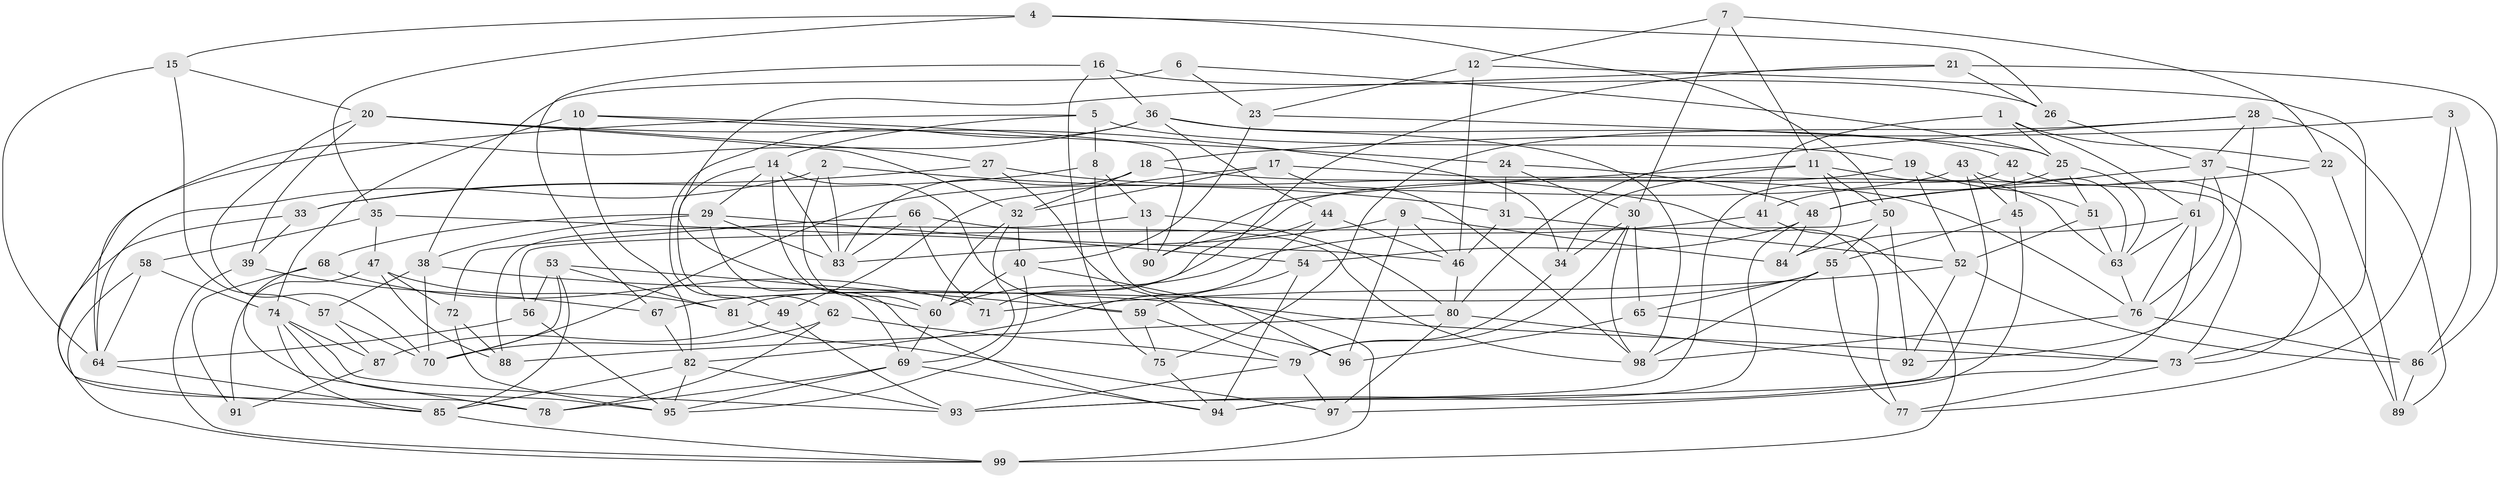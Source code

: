 // original degree distribution, {4: 1.0}
// Generated by graph-tools (version 1.1) at 2025/38/03/04/25 23:38:19]
// undirected, 99 vertices, 232 edges
graph export_dot {
  node [color=gray90,style=filled];
  1;
  2;
  3;
  4;
  5;
  6;
  7;
  8;
  9;
  10;
  11;
  12;
  13;
  14;
  15;
  16;
  17;
  18;
  19;
  20;
  21;
  22;
  23;
  24;
  25;
  26;
  27;
  28;
  29;
  30;
  31;
  32;
  33;
  34;
  35;
  36;
  37;
  38;
  39;
  40;
  41;
  42;
  43;
  44;
  45;
  46;
  47;
  48;
  49;
  50;
  51;
  52;
  53;
  54;
  55;
  56;
  57;
  58;
  59;
  60;
  61;
  62;
  63;
  64;
  65;
  66;
  67;
  68;
  69;
  70;
  71;
  72;
  73;
  74;
  75;
  76;
  77;
  78;
  79;
  80;
  81;
  82;
  83;
  84;
  85;
  86;
  87;
  88;
  89;
  90;
  91;
  92;
  93;
  94;
  95;
  96;
  97;
  98;
  99;
  1 -- 22 [weight=1.0];
  1 -- 25 [weight=1.0];
  1 -- 41 [weight=1.0];
  1 -- 61 [weight=1.0];
  2 -- 31 [weight=1.0];
  2 -- 60 [weight=1.0];
  2 -- 64 [weight=1.0];
  2 -- 83 [weight=1.0];
  3 -- 18 [weight=1.0];
  3 -- 77 [weight=1.0];
  3 -- 86 [weight=2.0];
  4 -- 15 [weight=1.0];
  4 -- 26 [weight=1.0];
  4 -- 35 [weight=1.0];
  4 -- 50 [weight=1.0];
  5 -- 8 [weight=1.0];
  5 -- 14 [weight=1.0];
  5 -- 19 [weight=1.0];
  5 -- 64 [weight=1.0];
  6 -- 23 [weight=1.0];
  6 -- 25 [weight=1.0];
  6 -- 38 [weight=2.0];
  7 -- 11 [weight=1.0];
  7 -- 12 [weight=1.0];
  7 -- 22 [weight=1.0];
  7 -- 30 [weight=1.0];
  8 -- 13 [weight=1.0];
  8 -- 33 [weight=1.0];
  8 -- 96 [weight=1.0];
  9 -- 46 [weight=1.0];
  9 -- 83 [weight=1.0];
  9 -- 84 [weight=1.0];
  9 -- 96 [weight=1.0];
  10 -- 24 [weight=1.0];
  10 -- 74 [weight=1.0];
  10 -- 82 [weight=1.0];
  10 -- 90 [weight=1.0];
  11 -- 34 [weight=1.0];
  11 -- 50 [weight=1.0];
  11 -- 63 [weight=1.0];
  11 -- 84 [weight=1.0];
  11 -- 90 [weight=1.0];
  12 -- 23 [weight=1.0];
  12 -- 46 [weight=1.0];
  12 -- 73 [weight=1.0];
  13 -- 80 [weight=1.0];
  13 -- 88 [weight=1.0];
  13 -- 90 [weight=1.0];
  14 -- 29 [weight=1.0];
  14 -- 59 [weight=1.0];
  14 -- 62 [weight=1.0];
  14 -- 83 [weight=1.0];
  14 -- 94 [weight=1.0];
  15 -- 20 [weight=1.0];
  15 -- 57 [weight=1.0];
  15 -- 64 [weight=1.0];
  16 -- 26 [weight=1.0];
  16 -- 36 [weight=1.0];
  16 -- 67 [weight=1.0];
  16 -- 75 [weight=1.0];
  17 -- 32 [weight=1.0];
  17 -- 49 [weight=1.0];
  17 -- 73 [weight=1.0];
  17 -- 98 [weight=1.0];
  18 -- 32 [weight=1.0];
  18 -- 76 [weight=1.0];
  18 -- 83 [weight=1.0];
  19 -- 51 [weight=1.0];
  19 -- 52 [weight=1.0];
  19 -- 90 [weight=1.0];
  20 -- 27 [weight=1.0];
  20 -- 32 [weight=1.0];
  20 -- 34 [weight=1.0];
  20 -- 39 [weight=1.0];
  20 -- 70 [weight=1.0];
  21 -- 26 [weight=1.0];
  21 -- 60 [weight=1.0];
  21 -- 71 [weight=1.0];
  21 -- 86 [weight=1.0];
  22 -- 48 [weight=1.0];
  22 -- 89 [weight=1.0];
  23 -- 25 [weight=1.0];
  23 -- 40 [weight=1.0];
  24 -- 30 [weight=1.0];
  24 -- 31 [weight=1.0];
  24 -- 48 [weight=1.0];
  25 -- 41 [weight=1.0];
  25 -- 51 [weight=1.0];
  25 -- 63 [weight=1.0];
  26 -- 37 [weight=1.0];
  27 -- 33 [weight=1.0];
  27 -- 77 [weight=1.0];
  27 -- 96 [weight=1.0];
  28 -- 37 [weight=1.0];
  28 -- 75 [weight=1.0];
  28 -- 80 [weight=1.0];
  28 -- 89 [weight=1.0];
  28 -- 92 [weight=2.0];
  29 -- 38 [weight=1.0];
  29 -- 54 [weight=1.0];
  29 -- 68 [weight=1.0];
  29 -- 69 [weight=1.0];
  29 -- 83 [weight=1.0];
  30 -- 34 [weight=1.0];
  30 -- 65 [weight=1.0];
  30 -- 79 [weight=1.0];
  30 -- 98 [weight=1.0];
  31 -- 46 [weight=1.0];
  31 -- 52 [weight=1.0];
  32 -- 40 [weight=1.0];
  32 -- 60 [weight=1.0];
  32 -- 69 [weight=1.0];
  33 -- 39 [weight=1.0];
  33 -- 85 [weight=1.0];
  34 -- 79 [weight=1.0];
  35 -- 46 [weight=1.0];
  35 -- 47 [weight=1.0];
  35 -- 58 [weight=1.0];
  36 -- 42 [weight=1.0];
  36 -- 44 [weight=1.0];
  36 -- 49 [weight=1.0];
  36 -- 78 [weight=1.0];
  36 -- 98 [weight=1.0];
  37 -- 48 [weight=1.0];
  37 -- 61 [weight=1.0];
  37 -- 73 [weight=1.0];
  37 -- 76 [weight=1.0];
  38 -- 57 [weight=1.0];
  38 -- 70 [weight=1.0];
  38 -- 73 [weight=1.0];
  39 -- 67 [weight=1.0];
  39 -- 99 [weight=1.0];
  40 -- 60 [weight=1.0];
  40 -- 95 [weight=1.0];
  40 -- 99 [weight=2.0];
  41 -- 60 [weight=1.0];
  41 -- 99 [weight=1.0];
  42 -- 45 [weight=1.0];
  42 -- 89 [weight=1.0];
  42 -- 94 [weight=1.0];
  43 -- 45 [weight=1.0];
  43 -- 63 [weight=1.0];
  43 -- 70 [weight=1.0];
  43 -- 93 [weight=1.0];
  44 -- 46 [weight=1.0];
  44 -- 81 [weight=1.0];
  44 -- 82 [weight=1.0];
  45 -- 55 [weight=1.0];
  45 -- 97 [weight=1.0];
  46 -- 80 [weight=1.0];
  47 -- 72 [weight=1.0];
  47 -- 81 [weight=1.0];
  47 -- 88 [weight=1.0];
  47 -- 91 [weight=2.0];
  48 -- 54 [weight=1.0];
  48 -- 84 [weight=1.0];
  48 -- 94 [weight=1.0];
  49 -- 87 [weight=1.0];
  49 -- 93 [weight=1.0];
  50 -- 55 [weight=1.0];
  50 -- 56 [weight=1.0];
  50 -- 92 [weight=2.0];
  51 -- 52 [weight=1.0];
  51 -- 63 [weight=1.0];
  52 -- 71 [weight=1.0];
  52 -- 86 [weight=1.0];
  52 -- 92 [weight=1.0];
  53 -- 56 [weight=1.0];
  53 -- 59 [weight=2.0];
  53 -- 70 [weight=1.0];
  53 -- 81 [weight=1.0];
  53 -- 85 [weight=1.0];
  54 -- 59 [weight=1.0];
  54 -- 94 [weight=1.0];
  55 -- 65 [weight=1.0];
  55 -- 67 [weight=1.0];
  55 -- 77 [weight=1.0];
  55 -- 98 [weight=1.0];
  56 -- 64 [weight=1.0];
  56 -- 95 [weight=1.0];
  57 -- 70 [weight=1.0];
  57 -- 87 [weight=1.0];
  58 -- 64 [weight=1.0];
  58 -- 74 [weight=1.0];
  58 -- 99 [weight=1.0];
  59 -- 75 [weight=1.0];
  59 -- 79 [weight=1.0];
  60 -- 69 [weight=1.0];
  61 -- 63 [weight=1.0];
  61 -- 76 [weight=1.0];
  61 -- 84 [weight=1.0];
  61 -- 93 [weight=1.0];
  62 -- 70 [weight=1.0];
  62 -- 78 [weight=1.0];
  62 -- 79 [weight=1.0];
  63 -- 76 [weight=1.0];
  64 -- 85 [weight=1.0];
  65 -- 73 [weight=1.0];
  65 -- 96 [weight=1.0];
  66 -- 71 [weight=1.0];
  66 -- 72 [weight=1.0];
  66 -- 83 [weight=1.0];
  66 -- 98 [weight=1.0];
  67 -- 82 [weight=1.0];
  68 -- 71 [weight=1.0];
  68 -- 78 [weight=1.0];
  68 -- 91 [weight=1.0];
  69 -- 78 [weight=1.0];
  69 -- 94 [weight=1.0];
  69 -- 95 [weight=1.0];
  72 -- 88 [weight=1.0];
  72 -- 95 [weight=1.0];
  73 -- 77 [weight=1.0];
  74 -- 85 [weight=1.0];
  74 -- 87 [weight=1.0];
  74 -- 93 [weight=1.0];
  74 -- 95 [weight=1.0];
  75 -- 94 [weight=1.0];
  76 -- 86 [weight=1.0];
  76 -- 98 [weight=1.0];
  79 -- 93 [weight=1.0];
  79 -- 97 [weight=1.0];
  80 -- 88 [weight=1.0];
  80 -- 92 [weight=1.0];
  80 -- 97 [weight=1.0];
  81 -- 97 [weight=1.0];
  82 -- 85 [weight=1.0];
  82 -- 93 [weight=1.0];
  82 -- 95 [weight=1.0];
  85 -- 99 [weight=1.0];
  86 -- 89 [weight=1.0];
  87 -- 91 [weight=1.0];
}

